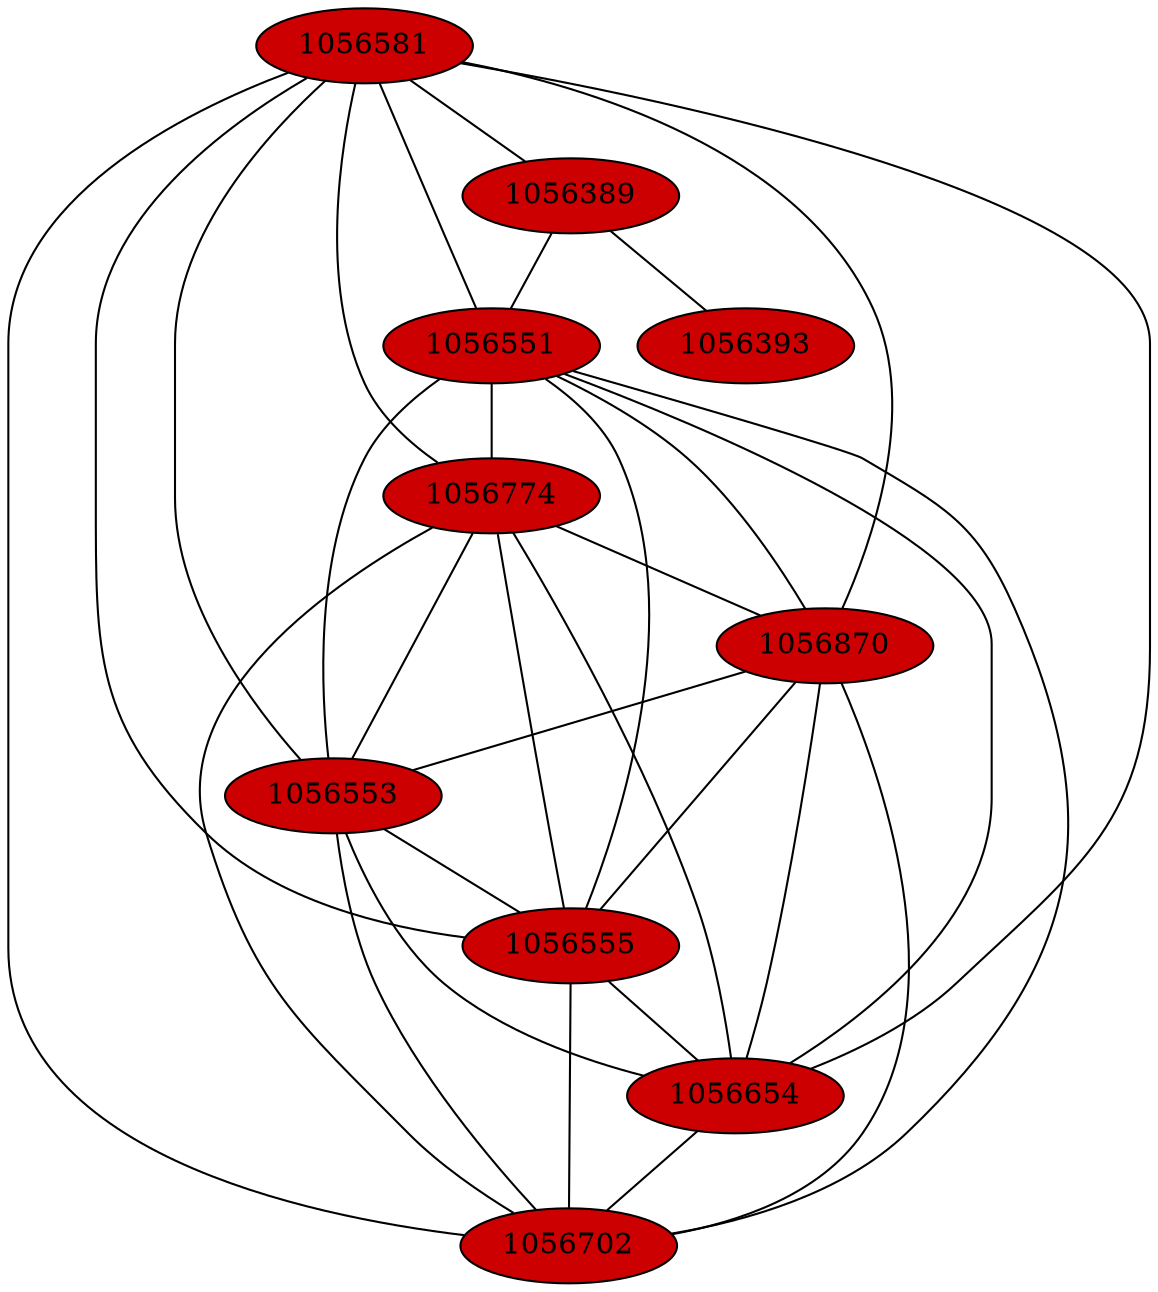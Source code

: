 graph CAMP_cc4 {
	K = 2.0;
	1056581 [style="filled", fillcolor="#cc0000"];
	1056389 [style="filled", fillcolor="#cc0000"];
	1056551 [style="filled", fillcolor="#cc0000"];
	1056774 [style="filled", fillcolor="#cc0000"];
	1056393 [style="filled", fillcolor="#cc0000"];
	1056870 [style="filled", fillcolor="#cc0000"];
	1056553 [style="filled", fillcolor="#cc0000"];
	1056555 [style="filled", fillcolor="#cc0000"];
	1056654 [style="filled", fillcolor="#cc0000"];
	1056702 [style="filled", fillcolor="#cc0000"];
	1056581 -- 1056389;
	1056581 -- 1056551;
	1056581 -- 1056553;
	1056581 -- 1056555;
	1056581 -- 1056654;
	1056581 -- 1056702;
	1056581 -- 1056774;
	1056581 -- 1056870;
	1056389 -- 1056393;
	1056389 -- 1056551;
	1056551 -- 1056553;
	1056551 -- 1056555;
	1056551 -- 1056654;
	1056551 -- 1056702;
	1056551 -- 1056774;
	1056551 -- 1056870;
	1056774 -- 1056553;
	1056774 -- 1056555;
	1056774 -- 1056654;
	1056774 -- 1056702;
	1056774 -- 1056870;
	1056870 -- 1056553;
	1056870 -- 1056555;
	1056870 -- 1056654;
	1056870 -- 1056702;
	1056553 -- 1056555;
	1056553 -- 1056654;
	1056553 -- 1056702;
	1056555 -- 1056654;
	1056555 -- 1056702;
	1056654 -- 1056702;
}